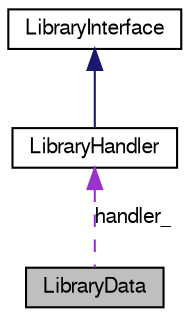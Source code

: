 digraph G
{
  bgcolor="transparent";
  edge [fontname="FreeSans",fontsize=10,labelfontname="FreeSans",labelfontsize=10];
  node [fontname="FreeSans",fontsize=10,shape=record];
  Node1 [label="LibraryData",height=0.2,width=0.4,color="black", fillcolor="grey75", style="filled" fontcolor="black"];
  Node2 -> Node1 [dir=back,color="darkorchid3",fontsize=10,style="dashed",label="handler_",fontname="FreeSans"];
  Node2 [label="LibraryHandler",height=0.2,width=0.4,color="black",URL="$class_library_handler.html",tooltip="LibraryHandler is the class that implements the services to manage library."];
  Node3 -> Node2 [dir=back,color="midnightblue",fontsize=10,style="solid",fontname="FreeSans"];
  Node3 [label="LibraryInterface",height=0.2,width=0.4,color="black",URL="$class_library_interface.html",tooltip="LibraryInterface defines an interface to operate the IP-Xact-library."];
}
